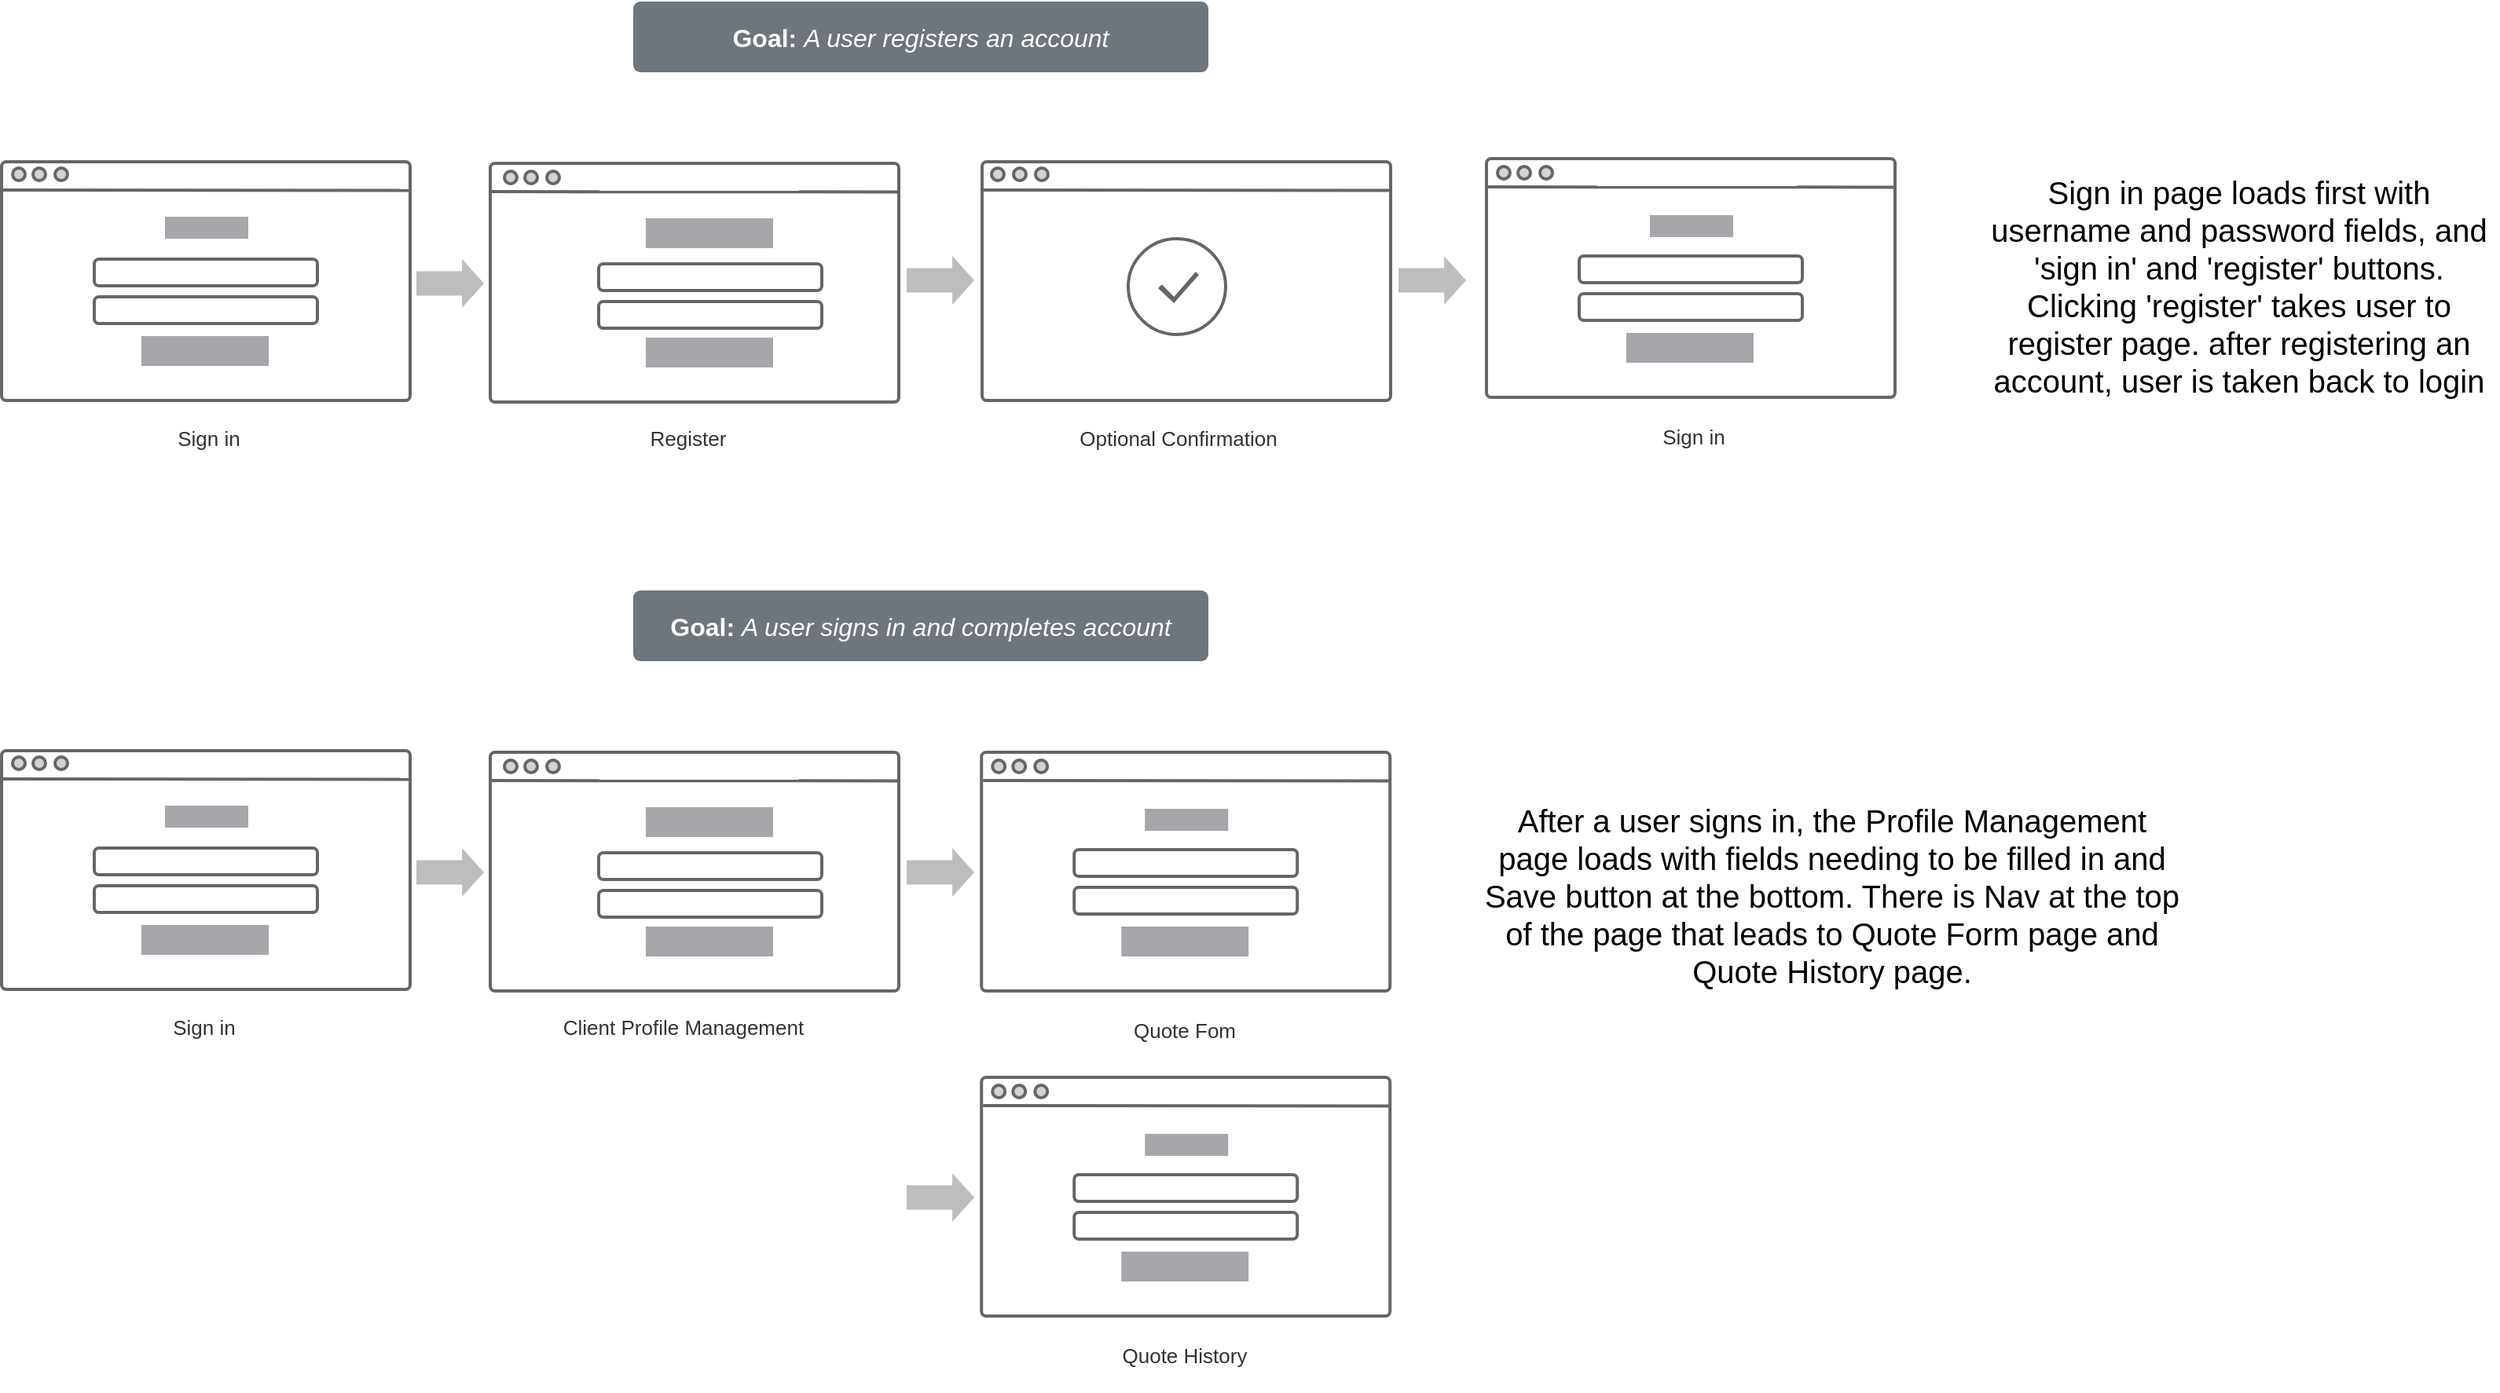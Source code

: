 <mxfile version="14.3.1" type="github"><diagram id="On7IjSZn3gwb2R3fKBhD" name="Page-1"><mxGraphModel dx="1478" dy="1230" grid="1" gridSize="10" guides="1" tooltips="1" connect="1" arrows="1" fold="1" page="1" pageScale="1" pageWidth="850" pageHeight="1100" math="0" shadow="0"><root><mxCell id="0"/><mxCell id="1" parent="0"/><UserObject label="&lt;div style=&quot;display: flex; justify-content: center; text-align: center; align-items: baseline; font-size: 0; line-height: 1;&quot;&gt;&lt;span style=&quot;font-size:11px;&quot;&gt;&lt;span style=&quot;font-size:16px;color:#ffffff;font-weight: bold;&quot;&gt;Goal:&lt;/span&gt;&lt;span style=&quot;font-size:16px;color:#ffffff;&quot;&gt; &lt;/span&gt;&lt;span style=&quot;font-size:16px;color:#ffffff;font-style: italic;&quot;&gt;A user registers  an account&lt;/span&gt;&lt;/span&gt;&lt;/div&gt;" lucidchartObjectId="W-nrSrA2WzF1" id="ztanCM0XakVGC-559sfO-1"><mxCell style="html=1;overflow=block;blockSpacing=1;whiteSpace=wrap;;whiteSpace=wrap;fontSize=11;spacing=4;verticalAlign=middle;strokeOpacity=0;fillOpacity=100;rounded=1;absoluteArcSize=1;arcSize=9;fillColor=#6e757d;strokeWidth=2;" vertex="1" parent="1"><mxGeometry x="473" y="165" width="366" height="45" as="geometry"/></mxCell></UserObject><UserObject label="" lucidchartObjectId="M1prY8OyFtXC" id="ztanCM0XakVGC-559sfO-2"><mxCell style="html=1;overflow=block;blockSpacing=1;whiteSpace=wrap;;whiteSpace=wrap;fontSize=11;align=center;spacing=4;strokeColor=#666666;strokeOpacity=100;fillOpacity=100;rounded=1;absoluteArcSize=1;arcSize=6;fillColor=#ffffff;strokeWidth=2;" vertex="1" parent="1"><mxGeometry x="71" y="267" width="260" height="152" as="geometry"/></mxCell></UserObject><UserObject label="" lucidchartObjectId="M1pra7AIWZbC" id="ztanCM0XakVGC-559sfO-3"><mxCell style="html=1;jettySize=18;whiteSpace=wrap;fontSize=11;strokeColor=#666666;strokeOpacity=100;strokeWidth=2;rounded=0;startArrow=none;;endArrow=none;;entryX=1.003;entryY=0.12;entryPerimeter=0;" edge="1" parent="1" target="ztanCM0XakVGC-559sfO-2"><mxGeometry width="100" height="100" relative="1" as="geometry"><Array as="points"/><mxPoint x="72" y="285" as="sourcePoint"/></mxGeometry></mxCell></UserObject><UserObject label="" lucidchartObjectId="M1pr_Jk~lX~G" id="ztanCM0XakVGC-559sfO-4"><mxCell style="html=1;overflow=block;blockSpacing=1;whiteSpace=wrap;ellipse;whiteSpace=wrap;fontSize=11;align=center;spacing=4;strokeColor=#666666;strokeOpacity=100;fillOpacity=100;rounded=1;absoluteArcSize=1;arcSize=9;fillColor=#d2d3d5;strokeWidth=2;" vertex="1" parent="1"><mxGeometry x="78" y="271" width="8" height="8" as="geometry"/></mxCell></UserObject><UserObject label="" lucidchartObjectId="M1prmj4PtWXe" id="ztanCM0XakVGC-559sfO-5"><mxCell style="html=1;overflow=block;blockSpacing=1;whiteSpace=wrap;ellipse;whiteSpace=wrap;fontSize=11;align=center;spacing=4;strokeColor=#666666;strokeOpacity=100;fillOpacity=100;rounded=1;absoluteArcSize=1;arcSize=9;fillColor=#d2d3d5;strokeWidth=2;" vertex="1" parent="1"><mxGeometry x="91" y="271" width="8" height="8" as="geometry"/></mxCell></UserObject><UserObject label="" lucidchartObjectId="M1prEnfCqg_q" id="ztanCM0XakVGC-559sfO-6"><mxCell style="html=1;overflow=block;blockSpacing=1;whiteSpace=wrap;ellipse;whiteSpace=wrap;fontSize=11;align=center;spacing=4;strokeColor=#666666;strokeOpacity=100;fillOpacity=100;rounded=1;absoluteArcSize=1;arcSize=9;fillColor=#d2d3d5;strokeWidth=2;" vertex="1" parent="1"><mxGeometry x="105" y="271" width="8" height="8" as="geometry"/></mxCell></UserObject><UserObject label="" lucidchartObjectId="T1prULr3.7PU" id="ztanCM0XakVGC-559sfO-7"><mxCell style="html=1;overflow=block;blockSpacing=1;whiteSpace=wrap;;whiteSpace=wrap;fontSize=11;align=center;spacing=4;strokeColor=#666666;strokeOpacity=100;fillOpacity=100;rounded=1;absoluteArcSize=1;arcSize=6;fillColor=#ffffff;strokeWidth=2;" vertex="1" parent="1"><mxGeometry x="382" y="268" width="260" height="152" as="geometry"/></mxCell></UserObject><UserObject label="" lucidchartObjectId="T1pr0yx6LC2t" id="ztanCM0XakVGC-559sfO-8"><mxCell style="html=1;jettySize=18;whiteSpace=wrap;fontSize=11;strokeColor=#666666;strokeOpacity=100;strokeWidth=2;rounded=0;startArrow=none;;endArrow=none;;entryX=1.003;entryY=0.12;entryPerimeter=0;" edge="1" parent="1" target="ztanCM0XakVGC-559sfO-7"><mxGeometry width="100" height="100" relative="1" as="geometry"><Array as="points"/><mxPoint x="383" y="286" as="sourcePoint"/></mxGeometry></mxCell></UserObject><UserObject label="" lucidchartObjectId="T1prEB1Dtdy3" id="ztanCM0XakVGC-559sfO-9"><mxCell style="html=1;overflow=block;blockSpacing=1;whiteSpace=wrap;ellipse;whiteSpace=wrap;fontSize=11;align=center;spacing=4;strokeColor=#666666;strokeOpacity=100;fillOpacity=100;rounded=1;absoluteArcSize=1;arcSize=9;fillColor=#d2d3d5;strokeWidth=2;" vertex="1" parent="1"><mxGeometry x="391" y="273" width="8" height="8" as="geometry"/></mxCell></UserObject><UserObject label="" lucidchartObjectId="T1prTdZEjfeF" id="ztanCM0XakVGC-559sfO-10"><mxCell style="html=1;overflow=block;blockSpacing=1;whiteSpace=wrap;ellipse;whiteSpace=wrap;fontSize=11;align=center;spacing=4;strokeColor=#666666;strokeOpacity=100;fillOpacity=100;rounded=1;absoluteArcSize=1;arcSize=9;fillColor=#d2d3d5;strokeWidth=2;" vertex="1" parent="1"><mxGeometry x="404" y="273" width="8" height="8" as="geometry"/></mxCell></UserObject><UserObject label="" lucidchartObjectId="T1prwiK8YNub" id="ztanCM0XakVGC-559sfO-11"><mxCell style="html=1;overflow=block;blockSpacing=1;whiteSpace=wrap;ellipse;whiteSpace=wrap;fontSize=11;align=center;spacing=4;strokeColor=#666666;strokeOpacity=100;fillOpacity=100;rounded=1;absoluteArcSize=1;arcSize=9;fillColor=#d2d3d5;strokeWidth=2;" vertex="1" parent="1"><mxGeometry x="418" y="273" width="8" height="8" as="geometry"/></mxCell></UserObject><UserObject label="" lucidchartObjectId="y2prZMT1uMgh" id="ztanCM0XakVGC-559sfO-12"><mxCell style="html=1;overflow=block;blockSpacing=1;whiteSpace=wrap;;whiteSpace=wrap;fontSize=11;align=center;spacing=4;strokeColor=#666666;strokeOpacity=100;fillOpacity=100;rounded=1;absoluteArcSize=1;arcSize=6;fillColor=#ffffff;strokeWidth=2;" vertex="1" parent="1"><mxGeometry x="695" y="267" width="260" height="152" as="geometry"/></mxCell></UserObject><UserObject label="" lucidchartObjectId="y2prLLE8.azk" id="ztanCM0XakVGC-559sfO-13"><mxCell style="html=1;jettySize=18;whiteSpace=wrap;fontSize=11;strokeColor=#666666;strokeOpacity=100;strokeWidth=2;rounded=0;startArrow=none;;endArrow=none;;entryX=1.003;entryY=0.12;entryPerimeter=0;" edge="1" parent="1" target="ztanCM0XakVGC-559sfO-12"><mxGeometry width="100" height="100" relative="1" as="geometry"><Array as="points"/><mxPoint x="695" y="285" as="sourcePoint"/></mxGeometry></mxCell></UserObject><UserObject label="" lucidchartObjectId="y2prS~u3A.H6" id="ztanCM0XakVGC-559sfO-14"><mxCell style="html=1;overflow=block;blockSpacing=1;whiteSpace=wrap;ellipse;whiteSpace=wrap;fontSize=11;align=center;spacing=4;strokeColor=#666666;strokeOpacity=100;fillOpacity=100;rounded=1;absoluteArcSize=1;arcSize=9;fillColor=#d2d3d5;strokeWidth=2;" vertex="1" parent="1"><mxGeometry x="701" y="271" width="8" height="8" as="geometry"/></mxCell></UserObject><UserObject label="" lucidchartObjectId="y2prnZ3Z5Jdc" id="ztanCM0XakVGC-559sfO-15"><mxCell style="html=1;overflow=block;blockSpacing=1;whiteSpace=wrap;ellipse;whiteSpace=wrap;fontSize=11;align=center;spacing=4;strokeColor=#666666;strokeOpacity=100;fillOpacity=100;rounded=1;absoluteArcSize=1;arcSize=9;fillColor=#d2d3d5;strokeWidth=2;" vertex="1" parent="1"><mxGeometry x="715" y="271" width="8" height="8" as="geometry"/></mxCell></UserObject><UserObject label="" lucidchartObjectId="y2pr7uWp-oS~" id="ztanCM0XakVGC-559sfO-16"><mxCell style="html=1;overflow=block;blockSpacing=1;whiteSpace=wrap;ellipse;whiteSpace=wrap;fontSize=11;align=center;spacing=4;strokeColor=#666666;strokeOpacity=100;fillOpacity=100;rounded=1;absoluteArcSize=1;arcSize=9;fillColor=#d2d3d5;strokeWidth=2;" vertex="1" parent="1"><mxGeometry x="729" y="271" width="8" height="8" as="geometry"/></mxCell></UserObject><UserObject label="" lucidchartObjectId="w5prn3LIMj0s" id="ztanCM0XakVGC-559sfO-17"><mxCell style="html=1;overflow=block;blockSpacing=1;whiteSpace=wrap;;whiteSpace=wrap;fontSize=11;align=center;spacing=4;strokeOpacity=0;fillOpacity=100;fillColor=#a5a7aa;strokeWidth=2;" vertex="1" parent="1"><mxGeometry x="175" y="302" width="53" height="14" as="geometry"/></mxCell></UserObject><UserObject label="" lucidchartObjectId="L5prYUCSUQUj" id="ztanCM0XakVGC-559sfO-18"><mxCell style="html=1;overflow=block;blockSpacing=1;whiteSpace=wrap;;whiteSpace=wrap;fontSize=11;align=center;spacing=4;strokeColor=#666666;strokeOpacity=100;fillOpacity=100;rounded=1;absoluteArcSize=1;arcSize=6;fillColor=#ffffff;strokeWidth=2;" vertex="1" parent="1"><mxGeometry x="130" y="329" width="142" height="17" as="geometry"/></mxCell></UserObject><UserObject label="" lucidchartObjectId="75pr19EhcW~U" id="ztanCM0XakVGC-559sfO-19"><mxCell style="html=1;overflow=block;blockSpacing=1;whiteSpace=wrap;;whiteSpace=wrap;fontSize=11;align=center;spacing=4;strokeColor=#666666;strokeOpacity=100;fillOpacity=100;rounded=1;absoluteArcSize=1;arcSize=6;fillColor=#ffffff;strokeWidth=2;" vertex="1" parent="1"><mxGeometry x="130" y="353" width="142" height="17" as="geometry"/></mxCell></UserObject><UserObject label="" lucidchartObjectId="j6prZHCWc0AE" id="ztanCM0XakVGC-559sfO-20"><mxCell style="html=1;overflow=block;blockSpacing=1;whiteSpace=wrap;;whiteSpace=wrap;fontSize=11;align=center;spacing=4;strokeOpacity=0;fillOpacity=100;fillColor=#a5a7aa;strokeWidth=2;" vertex="1" parent="1"><mxGeometry x="160" y="378" width="81" height="19" as="geometry"/></mxCell></UserObject><UserObject label="" lucidchartObjectId="z-prvutFUAlP" id="ztanCM0XakVGC-559sfO-21"><mxCell style="html=1;overflow=block;blockSpacing=1;whiteSpace=wrap;;whiteSpace=wrap;fontSize=11;align=center;spacing=4;strokeColor=#666666;strokeOpacity=100;fillOpacity=100;rounded=1;absoluteArcSize=1;arcSize=6;fillColor=#ffffff;strokeWidth=2;" vertex="1" parent="1"><mxGeometry x="451" y="332" width="142" height="17" as="geometry"/></mxCell></UserObject><UserObject label="" lucidchartObjectId="z-pr0bt99eCy" id="ztanCM0XakVGC-559sfO-22"><mxCell style="html=1;overflow=block;blockSpacing=1;whiteSpace=wrap;;whiteSpace=wrap;fontSize=11;align=center;spacing=4;strokeColor=#666666;strokeOpacity=100;fillOpacity=100;rounded=1;absoluteArcSize=1;arcSize=6;fillColor=#ffffff;strokeWidth=2;" vertex="1" parent="1"><mxGeometry x="451" y="356" width="142" height="17" as="geometry"/></mxCell></UserObject><UserObject label="" lucidchartObjectId="z-przw-NA28k" id="ztanCM0XakVGC-559sfO-23"><mxCell style="html=1;overflow=block;blockSpacing=1;whiteSpace=wrap;;whiteSpace=wrap;fontSize=11;align=center;spacing=4;strokeOpacity=0;fillOpacity=100;fillColor=#a5a7aa;strokeWidth=2;" vertex="1" parent="1"><mxGeometry x="481" y="303" width="81" height="19" as="geometry"/></mxCell></UserObject><UserObject label="" lucidchartObjectId="R-prPYi993_M" id="ztanCM0XakVGC-559sfO-24"><mxCell style="html=1;overflow=block;blockSpacing=1;whiteSpace=wrap;ellipse;whiteSpace=wrap;fontSize=11;align=center;spacing=4;strokeColor=#666666;strokeOpacity=100;fillOpacity=100;fillColor=#ffffff;strokeWidth=2;" vertex="1" parent="1"><mxGeometry x="788" y="316" width="62" height="61" as="geometry"/></mxCell></UserObject><mxCell id="ztanCM0XakVGC-559sfO-25" value="" style="shape=stencil(fZHdTsMwDEafJreR/xLH12O8x6R1NKK0U1dge3sSIrQWabuzY58jOZ/j3aU/nDtHcFnm6b37zseld/ziiPLYd3NeSuV473h3mububZ4+x2Prz4e6WauP6asaro0z9IlFCQIZgCJXA8GtTeG3e23gkMcVyOYhomlMBigoEjakmo8WQEOAojeWxybzCJbUUAwjR9KNSMBrQENC0NKxPRbBBgzkBYNoYTli4PDkluTVFIijSirXmGxMCE/+4W94X/aEFpNWTTk+0potxT2JUx6GFuR6/j+58tRS5/0P);whiteSpace=wrap;fontSize=11;align=center;spacing=0;strokeOpacity=0;fillOpacity=100;fillColor=#666666;strokeWidth=2;html=1;" vertex="1" parent="1"><mxGeometry x="807" y="337" width="26" height="20" as="geometry"/></mxCell><UserObject label="Sign in" lucidchartObjectId="leqrg7LNF-Li" id="ztanCM0XakVGC-559sfO-26"><mxCell style="html=1;overflow=block;blockSpacing=1;whiteSpace=wrap;;whiteSpace=wrap;fontSize=13;fontColor=#333333;align=center;spacing=4;strokeOpacity=0;fillOpacity=0;fillColor=#ffffff;strokeWidth=2;" vertex="1" parent="1"><mxGeometry x="113" y="420" width="180" height="45" as="geometry"/></mxCell></UserObject><UserObject label="Register" lucidchartObjectId="qeqrMXP.QagB" id="ztanCM0XakVGC-559sfO-27"><mxCell style="html=1;overflow=block;blockSpacing=1;whiteSpace=wrap;;whiteSpace=wrap;fontSize=13;fontColor=#333333;align=center;spacing=4;strokeOpacity=0;fillOpacity=0;fillColor=#ffffff;strokeWidth=2;" vertex="1" parent="1"><mxGeometry x="418" y="420" width="180" height="45" as="geometry"/></mxCell></UserObject><UserObject label="Optional Confirmation" lucidchartObjectId="xeqrYd4Y_MTf" id="ztanCM0XakVGC-559sfO-28"><mxCell style="html=1;overflow=block;blockSpacing=1;whiteSpace=wrap;;whiteSpace=wrap;fontSize=13;fontColor=#333333;align=center;spacing=4;strokeOpacity=0;fillOpacity=0;fillColor=#ffffff;strokeWidth=2;" vertex="1" parent="1"><mxGeometry x="730" y="420" width="180" height="45" as="geometry"/></mxCell></UserObject><mxCell id="ztanCM0XakVGC-559sfO-29" value="" style="shape=singleArrow;arrowWidth=0.5;arrowSize=0.324;whiteSpace=wrap;fontSize=11;align=center;spacing=4;strokeOpacity=0;fillOpacity=100;fillColor=#bcbdbf;strokeWidth=2;html=1;" vertex="1" parent="1"><mxGeometry x="647" y="327" width="43" height="31" as="geometry"/></mxCell><mxCell id="ztanCM0XakVGC-559sfO-30" value="" style="shape=singleArrow;arrowWidth=0.5;arrowSize=0.324;whiteSpace=wrap;fontSize=11;align=center;spacing=4;strokeOpacity=0;fillOpacity=100;fillColor=#bcbdbf;strokeWidth=2;html=1;" vertex="1" parent="1"><mxGeometry x="335" y="329" width="43" height="31" as="geometry"/></mxCell><UserObject label="" lucidchartObjectId="Lwdb.E7IMa_W" id="ztanCM0XakVGC-559sfO-31"><mxCell style="html=1;overflow=block;blockSpacing=1;whiteSpace=wrap;;whiteSpace=wrap;fontSize=11;align=center;spacing=4;strokeOpacity=0;fillOpacity=100;fillColor=#a5a7aa;strokeWidth=2;" vertex="1" parent="1"><mxGeometry x="481" y="379" width="81" height="19" as="geometry"/></mxCell></UserObject><UserObject label="" lucidchartObjectId="lxdbXpb.j3q-" id="ztanCM0XakVGC-559sfO-32"><mxCell style="html=1;overflow=block;blockSpacing=1;whiteSpace=wrap;;whiteSpace=wrap;fontSize=11;align=center;spacing=4;strokeColor=#666666;strokeOpacity=100;fillOpacity=100;rounded=1;absoluteArcSize=1;arcSize=6;fillColor=#ffffff;strokeWidth=2;" vertex="1" parent="1"><mxGeometry x="1016" y="265" width="260" height="152" as="geometry"/></mxCell></UserObject><UserObject label="" lucidchartObjectId="lxdbIYs2wP.4" id="ztanCM0XakVGC-559sfO-33"><mxCell style="html=1;jettySize=18;whiteSpace=wrap;fontSize=11;strokeColor=#666666;strokeOpacity=100;strokeWidth=2;rounded=0;startArrow=none;;endArrow=none;;entryX=1.003;entryY=0.12;entryPerimeter=0;" edge="1" parent="1" target="ztanCM0XakVGC-559sfO-32"><mxGeometry width="100" height="100" relative="1" as="geometry"><Array as="points"/><mxPoint x="1017" y="283" as="sourcePoint"/></mxGeometry></mxCell></UserObject><UserObject label="" lucidchartObjectId="lxdbEHPlKyzn" id="ztanCM0XakVGC-559sfO-34"><mxCell style="html=1;overflow=block;blockSpacing=1;whiteSpace=wrap;ellipse;whiteSpace=wrap;fontSize=11;align=center;spacing=4;strokeColor=#666666;strokeOpacity=100;fillOpacity=100;rounded=1;absoluteArcSize=1;arcSize=9;fillColor=#d2d3d5;strokeWidth=2;" vertex="1" parent="1"><mxGeometry x="1023" y="270" width="8" height="8" as="geometry"/></mxCell></UserObject><UserObject label="" lucidchartObjectId="lxdbHHK7Yzin" id="ztanCM0XakVGC-559sfO-35"><mxCell style="html=1;overflow=block;blockSpacing=1;whiteSpace=wrap;ellipse;whiteSpace=wrap;fontSize=11;align=center;spacing=4;strokeColor=#666666;strokeOpacity=100;fillOpacity=100;rounded=1;absoluteArcSize=1;arcSize=9;fillColor=#d2d3d5;strokeWidth=2;" vertex="1" parent="1"><mxGeometry x="1036" y="270" width="8" height="8" as="geometry"/></mxCell></UserObject><UserObject label="" lucidchartObjectId="lxdbAVpyfm2S" id="ztanCM0XakVGC-559sfO-36"><mxCell style="html=1;overflow=block;blockSpacing=1;whiteSpace=wrap;ellipse;whiteSpace=wrap;fontSize=11;align=center;spacing=4;strokeColor=#666666;strokeOpacity=100;fillOpacity=100;rounded=1;absoluteArcSize=1;arcSize=9;fillColor=#d2d3d5;strokeWidth=2;" vertex="1" parent="1"><mxGeometry x="1050" y="270" width="8" height="8" as="geometry"/></mxCell></UserObject><UserObject label="" lucidchartObjectId="lxdbwu_oPrIJ" id="ztanCM0XakVGC-559sfO-37"><mxCell style="html=1;overflow=block;blockSpacing=1;whiteSpace=wrap;;whiteSpace=wrap;fontSize=11;align=center;spacing=4;strokeOpacity=0;fillOpacity=100;fillColor=#a5a7aa;strokeWidth=2;" vertex="1" parent="1"><mxGeometry x="1120" y="301" width="53" height="14" as="geometry"/></mxCell></UserObject><UserObject label="" lucidchartObjectId="lxdbIg_IGHr2" id="ztanCM0XakVGC-559sfO-38"><mxCell style="html=1;overflow=block;blockSpacing=1;whiteSpace=wrap;;whiteSpace=wrap;fontSize=11;align=center;spacing=4;strokeColor=#666666;strokeOpacity=100;fillOpacity=100;rounded=1;absoluteArcSize=1;arcSize=6;fillColor=#ffffff;strokeWidth=2;" vertex="1" parent="1"><mxGeometry x="1075" y="327" width="142" height="17" as="geometry"/></mxCell></UserObject><UserObject label="" lucidchartObjectId="lxdbqnYFtE5z" id="ztanCM0XakVGC-559sfO-39"><mxCell style="html=1;overflow=block;blockSpacing=1;whiteSpace=wrap;;whiteSpace=wrap;fontSize=11;align=center;spacing=4;strokeColor=#666666;strokeOpacity=100;fillOpacity=100;rounded=1;absoluteArcSize=1;arcSize=6;fillColor=#ffffff;strokeWidth=2;" vertex="1" parent="1"><mxGeometry x="1075" y="351" width="142" height="17" as="geometry"/></mxCell></UserObject><UserObject label="" lucidchartObjectId="lxdbpbAXHRpp" id="ztanCM0XakVGC-559sfO-40"><mxCell style="html=1;overflow=block;blockSpacing=1;whiteSpace=wrap;;whiteSpace=wrap;fontSize=11;align=center;spacing=4;strokeOpacity=0;fillOpacity=100;fillColor=#a5a7aa;strokeWidth=2;" vertex="1" parent="1"><mxGeometry x="1105" y="376" width="81" height="19" as="geometry"/></mxCell></UserObject><UserObject label="Sign in" lucidchartObjectId="lxdbchXC0e9W" id="ztanCM0XakVGC-559sfO-41"><mxCell style="html=1;overflow=block;blockSpacing=1;whiteSpace=wrap;;whiteSpace=wrap;fontSize=13;fontColor=#333333;align=center;spacing=4;strokeOpacity=0;fillOpacity=0;fillColor=#ffffff;strokeWidth=2;" vertex="1" parent="1"><mxGeometry x="1058" y="419" width="180" height="45" as="geometry"/></mxCell></UserObject><mxCell id="ztanCM0XakVGC-559sfO-42" value="" style="shape=singleArrow;arrowWidth=0.5;arrowSize=0.324;whiteSpace=wrap;fontSize=11;align=center;spacing=4;strokeOpacity=0;fillOpacity=100;fillColor=#bcbdbf;strokeWidth=2;html=1;" vertex="1" parent="1"><mxGeometry x="960" y="327" width="43" height="31" as="geometry"/></mxCell><UserObject label="&lt;div style=&quot;display: flex ; justify-content: center ; text-align: center ; align-items: baseline ; font-size: 0 ; line-height: 1&quot;&gt;&lt;span style=&quot;font-size: 11px&quot;&gt;&lt;span style=&quot;font-size: 16px ; color: #ffffff ; font-weight: bold&quot;&gt;Goal:&lt;/span&gt;&lt;span style=&quot;font-size: 16px ; color: #ffffff&quot;&gt; &lt;/span&gt;&lt;span style=&quot;font-size: 16px ; color: #ffffff ; font-style: italic&quot;&gt;A user signs in and completes account&lt;/span&gt;&lt;/span&gt;&lt;span style=&quot;font-size: 11px&quot;&gt;&lt;span style=&quot;font-size: 16px ; color: #ffffff ; font-style: italic&quot;&gt;&lt;br&gt;&lt;/span&gt;&lt;/span&gt;&lt;/div&gt;" lucidchartObjectId="W-nrSrA2WzF1" id="ztanCM0XakVGC-559sfO-43"><mxCell style="html=1;overflow=block;blockSpacing=1;whiteSpace=wrap;;whiteSpace=wrap;fontSize=11;spacing=4;verticalAlign=middle;strokeOpacity=0;fillOpacity=100;rounded=1;absoluteArcSize=1;arcSize=9;fillColor=#6e757d;strokeWidth=2;" vertex="1" parent="1"><mxGeometry x="473" y="540" width="366" height="45" as="geometry"/></mxCell></UserObject><UserObject label="" lucidchartObjectId="M1prY8OyFtXC" id="ztanCM0XakVGC-559sfO-44"><mxCell style="html=1;overflow=block;blockSpacing=1;whiteSpace=wrap;;whiteSpace=wrap;fontSize=11;align=center;spacing=4;strokeColor=#666666;strokeOpacity=100;fillOpacity=100;rounded=1;absoluteArcSize=1;arcSize=6;fillColor=#ffffff;strokeWidth=2;" vertex="1" parent="1"><mxGeometry x="71" y="642" width="260" height="152" as="geometry"/></mxCell></UserObject><UserObject label="" lucidchartObjectId="M1pra7AIWZbC" id="ztanCM0XakVGC-559sfO-45"><mxCell style="html=1;jettySize=18;whiteSpace=wrap;fontSize=11;strokeColor=#666666;strokeOpacity=100;strokeWidth=2;rounded=0;startArrow=none;;endArrow=none;;entryX=1.003;entryY=0.12;entryPerimeter=0;" edge="1" parent="1" target="ztanCM0XakVGC-559sfO-44"><mxGeometry width="100" height="100" relative="1" as="geometry"><Array as="points"/><mxPoint x="72" y="660" as="sourcePoint"/></mxGeometry></mxCell></UserObject><UserObject label="" lucidchartObjectId="M1pr_Jk~lX~G" id="ztanCM0XakVGC-559sfO-46"><mxCell style="html=1;overflow=block;blockSpacing=1;whiteSpace=wrap;ellipse;whiteSpace=wrap;fontSize=11;align=center;spacing=4;strokeColor=#666666;strokeOpacity=100;fillOpacity=100;rounded=1;absoluteArcSize=1;arcSize=9;fillColor=#d2d3d5;strokeWidth=2;" vertex="1" parent="1"><mxGeometry x="78" y="646" width="8" height="8" as="geometry"/></mxCell></UserObject><UserObject label="" lucidchartObjectId="M1prmj4PtWXe" id="ztanCM0XakVGC-559sfO-47"><mxCell style="html=1;overflow=block;blockSpacing=1;whiteSpace=wrap;ellipse;whiteSpace=wrap;fontSize=11;align=center;spacing=4;strokeColor=#666666;strokeOpacity=100;fillOpacity=100;rounded=1;absoluteArcSize=1;arcSize=9;fillColor=#d2d3d5;strokeWidth=2;" vertex="1" parent="1"><mxGeometry x="91" y="646" width="8" height="8" as="geometry"/></mxCell></UserObject><UserObject label="" lucidchartObjectId="M1prEnfCqg_q" id="ztanCM0XakVGC-559sfO-48"><mxCell style="html=1;overflow=block;blockSpacing=1;whiteSpace=wrap;ellipse;whiteSpace=wrap;fontSize=11;align=center;spacing=4;strokeColor=#666666;strokeOpacity=100;fillOpacity=100;rounded=1;absoluteArcSize=1;arcSize=9;fillColor=#d2d3d5;strokeWidth=2;" vertex="1" parent="1"><mxGeometry x="105" y="646" width="8" height="8" as="geometry"/></mxCell></UserObject><UserObject label="" lucidchartObjectId="T1prULr3.7PU" id="ztanCM0XakVGC-559sfO-49"><mxCell style="html=1;overflow=block;blockSpacing=1;whiteSpace=wrap;;whiteSpace=wrap;fontSize=11;align=center;spacing=4;strokeColor=#666666;strokeOpacity=100;fillOpacity=100;rounded=1;absoluteArcSize=1;arcSize=6;fillColor=#ffffff;strokeWidth=2;" vertex="1" parent="1"><mxGeometry x="382" y="643" width="260" height="152" as="geometry"/></mxCell></UserObject><UserObject label="" lucidchartObjectId="T1pr0yx6LC2t" id="ztanCM0XakVGC-559sfO-50"><mxCell style="html=1;jettySize=18;whiteSpace=wrap;fontSize=11;strokeColor=#666666;strokeOpacity=100;strokeWidth=2;rounded=0;startArrow=none;;endArrow=none;;entryX=1.003;entryY=0.12;entryPerimeter=0;" edge="1" parent="1" target="ztanCM0XakVGC-559sfO-49"><mxGeometry width="100" height="100" relative="1" as="geometry"><Array as="points"/><mxPoint x="383" y="661" as="sourcePoint"/></mxGeometry></mxCell></UserObject><UserObject label="" lucidchartObjectId="T1prEB1Dtdy3" id="ztanCM0XakVGC-559sfO-51"><mxCell style="html=1;overflow=block;blockSpacing=1;whiteSpace=wrap;ellipse;whiteSpace=wrap;fontSize=11;align=center;spacing=4;strokeColor=#666666;strokeOpacity=100;fillOpacity=100;rounded=1;absoluteArcSize=1;arcSize=9;fillColor=#d2d3d5;strokeWidth=2;" vertex="1" parent="1"><mxGeometry x="391" y="648" width="8" height="8" as="geometry"/></mxCell></UserObject><UserObject label="" lucidchartObjectId="T1prTdZEjfeF" id="ztanCM0XakVGC-559sfO-52"><mxCell style="html=1;overflow=block;blockSpacing=1;whiteSpace=wrap;ellipse;whiteSpace=wrap;fontSize=11;align=center;spacing=4;strokeColor=#666666;strokeOpacity=100;fillOpacity=100;rounded=1;absoluteArcSize=1;arcSize=9;fillColor=#d2d3d5;strokeWidth=2;" vertex="1" parent="1"><mxGeometry x="404" y="648" width="8" height="8" as="geometry"/></mxCell></UserObject><UserObject label="" lucidchartObjectId="T1prwiK8YNub" id="ztanCM0XakVGC-559sfO-53"><mxCell style="html=1;overflow=block;blockSpacing=1;whiteSpace=wrap;ellipse;whiteSpace=wrap;fontSize=11;align=center;spacing=4;strokeColor=#666666;strokeOpacity=100;fillOpacity=100;rounded=1;absoluteArcSize=1;arcSize=9;fillColor=#d2d3d5;strokeWidth=2;" vertex="1" parent="1"><mxGeometry x="418" y="648" width="8" height="8" as="geometry"/></mxCell></UserObject><UserObject label="" lucidchartObjectId="w5prn3LIMj0s" id="ztanCM0XakVGC-559sfO-59"><mxCell style="html=1;overflow=block;blockSpacing=1;whiteSpace=wrap;;whiteSpace=wrap;fontSize=11;align=center;spacing=4;strokeOpacity=0;fillOpacity=100;fillColor=#a5a7aa;strokeWidth=2;" vertex="1" parent="1"><mxGeometry x="175" y="677" width="53" height="14" as="geometry"/></mxCell></UserObject><UserObject label="" lucidchartObjectId="L5prYUCSUQUj" id="ztanCM0XakVGC-559sfO-60"><mxCell style="html=1;overflow=block;blockSpacing=1;whiteSpace=wrap;;whiteSpace=wrap;fontSize=11;align=center;spacing=4;strokeColor=#666666;strokeOpacity=100;fillOpacity=100;rounded=1;absoluteArcSize=1;arcSize=6;fillColor=#ffffff;strokeWidth=2;" vertex="1" parent="1"><mxGeometry x="130" y="704" width="142" height="17" as="geometry"/></mxCell></UserObject><UserObject label="" lucidchartObjectId="75pr19EhcW~U" id="ztanCM0XakVGC-559sfO-61"><mxCell style="html=1;overflow=block;blockSpacing=1;whiteSpace=wrap;;whiteSpace=wrap;fontSize=11;align=center;spacing=4;strokeColor=#666666;strokeOpacity=100;fillOpacity=100;rounded=1;absoluteArcSize=1;arcSize=6;fillColor=#ffffff;strokeWidth=2;" vertex="1" parent="1"><mxGeometry x="130" y="728" width="142" height="17" as="geometry"/></mxCell></UserObject><UserObject label="" lucidchartObjectId="j6prZHCWc0AE" id="ztanCM0XakVGC-559sfO-62"><mxCell style="html=1;overflow=block;blockSpacing=1;whiteSpace=wrap;;whiteSpace=wrap;fontSize=11;align=center;spacing=4;strokeOpacity=0;fillOpacity=100;fillColor=#a5a7aa;strokeWidth=2;" vertex="1" parent="1"><mxGeometry x="160" y="753" width="81" height="19" as="geometry"/></mxCell></UserObject><UserObject label="" lucidchartObjectId="z-prvutFUAlP" id="ztanCM0XakVGC-559sfO-63"><mxCell style="html=1;overflow=block;blockSpacing=1;whiteSpace=wrap;;whiteSpace=wrap;fontSize=11;align=center;spacing=4;strokeColor=#666666;strokeOpacity=100;fillOpacity=100;rounded=1;absoluteArcSize=1;arcSize=6;fillColor=#ffffff;strokeWidth=2;" vertex="1" parent="1"><mxGeometry x="451" y="707" width="142" height="17" as="geometry"/></mxCell></UserObject><UserObject label="" lucidchartObjectId="z-pr0bt99eCy" id="ztanCM0XakVGC-559sfO-64"><mxCell style="html=1;overflow=block;blockSpacing=1;whiteSpace=wrap;;whiteSpace=wrap;fontSize=11;align=center;spacing=4;strokeColor=#666666;strokeOpacity=100;fillOpacity=100;rounded=1;absoluteArcSize=1;arcSize=6;fillColor=#ffffff;strokeWidth=2;" vertex="1" parent="1"><mxGeometry x="451" y="731" width="142" height="17" as="geometry"/></mxCell></UserObject><UserObject label="" lucidchartObjectId="z-przw-NA28k" id="ztanCM0XakVGC-559sfO-65"><mxCell style="html=1;overflow=block;blockSpacing=1;whiteSpace=wrap;;whiteSpace=wrap;fontSize=11;align=center;spacing=4;strokeOpacity=0;fillOpacity=100;fillColor=#a5a7aa;strokeWidth=2;" vertex="1" parent="1"><mxGeometry x="481" y="678" width="81" height="19" as="geometry"/></mxCell></UserObject><UserObject label="Sign in" lucidchartObjectId="leqrg7LNF-Li" id="ztanCM0XakVGC-559sfO-68"><mxCell style="html=1;overflow=block;blockSpacing=1;whiteSpace=wrap;;whiteSpace=wrap;fontSize=13;fontColor=#333333;align=center;spacing=4;strokeOpacity=0;fillOpacity=0;fillColor=#ffffff;strokeWidth=2;" vertex="1" parent="1"><mxGeometry x="110.2" y="795" width="180" height="45" as="geometry"/></mxCell></UserObject><UserObject label="Client Profile Management" lucidchartObjectId="qeqrMXP.QagB" id="ztanCM0XakVGC-559sfO-69"><mxCell style="html=1;overflow=block;blockSpacing=1;whiteSpace=wrap;;whiteSpace=wrap;fontSize=13;fontColor=#333333;align=center;spacing=4;strokeOpacity=0;fillOpacity=0;fillColor=#ffffff;strokeWidth=2;" vertex="1" parent="1"><mxGeometry x="415.2" y="795" width="180" height="45" as="geometry"/></mxCell></UserObject><mxCell id="ztanCM0XakVGC-559sfO-72" value="" style="shape=singleArrow;arrowWidth=0.5;arrowSize=0.324;whiteSpace=wrap;fontSize=11;align=center;spacing=4;strokeOpacity=0;fillOpacity=100;fillColor=#bcbdbf;strokeWidth=2;html=1;" vertex="1" parent="1"><mxGeometry x="335" y="704" width="43" height="31" as="geometry"/></mxCell><UserObject label="" lucidchartObjectId="Lwdb.E7IMa_W" id="ztanCM0XakVGC-559sfO-73"><mxCell style="html=1;overflow=block;blockSpacing=1;whiteSpace=wrap;;whiteSpace=wrap;fontSize=11;align=center;spacing=4;strokeOpacity=0;fillOpacity=100;fillColor=#a5a7aa;strokeWidth=2;" vertex="1" parent="1"><mxGeometry x="481" y="754" width="81" height="19" as="geometry"/></mxCell></UserObject><UserObject label="" lucidchartObjectId="lxdbXpb.j3q-" id="ztanCM0XakVGC-559sfO-74"><mxCell style="html=1;overflow=block;blockSpacing=1;whiteSpace=wrap;;whiteSpace=wrap;fontSize=11;align=center;spacing=4;strokeColor=#666666;strokeOpacity=100;fillOpacity=100;rounded=1;absoluteArcSize=1;arcSize=6;fillColor=#ffffff;strokeWidth=2;" vertex="1" parent="1"><mxGeometry x="694.61" y="643" width="260" height="152" as="geometry"/></mxCell></UserObject><UserObject label="" lucidchartObjectId="lxdbIYs2wP.4" id="ztanCM0XakVGC-559sfO-75"><mxCell style="html=1;jettySize=18;whiteSpace=wrap;fontSize=11;strokeColor=#666666;strokeOpacity=100;strokeWidth=2;rounded=0;startArrow=none;;endArrow=none;;entryX=1.003;entryY=0.12;entryPerimeter=0;" edge="1" parent="1" target="ztanCM0XakVGC-559sfO-74"><mxGeometry width="100" height="100" relative="1" as="geometry"><Array as="points"/><mxPoint x="695.61" y="661" as="sourcePoint"/></mxGeometry></mxCell></UserObject><UserObject label="" lucidchartObjectId="lxdbEHPlKyzn" id="ztanCM0XakVGC-559sfO-76"><mxCell style="html=1;overflow=block;blockSpacing=1;whiteSpace=wrap;ellipse;whiteSpace=wrap;fontSize=11;align=center;spacing=4;strokeColor=#666666;strokeOpacity=100;fillOpacity=100;rounded=1;absoluteArcSize=1;arcSize=9;fillColor=#d2d3d5;strokeWidth=2;" vertex="1" parent="1"><mxGeometry x="701.61" y="648" width="8" height="8" as="geometry"/></mxCell></UserObject><UserObject label="" lucidchartObjectId="lxdbHHK7Yzin" id="ztanCM0XakVGC-559sfO-77"><mxCell style="html=1;overflow=block;blockSpacing=1;whiteSpace=wrap;ellipse;whiteSpace=wrap;fontSize=11;align=center;spacing=4;strokeColor=#666666;strokeOpacity=100;fillOpacity=100;rounded=1;absoluteArcSize=1;arcSize=9;fillColor=#d2d3d5;strokeWidth=2;" vertex="1" parent="1"><mxGeometry x="714.61" y="648" width="8" height="8" as="geometry"/></mxCell></UserObject><UserObject label="" lucidchartObjectId="lxdbAVpyfm2S" id="ztanCM0XakVGC-559sfO-78"><mxCell style="html=1;overflow=block;blockSpacing=1;whiteSpace=wrap;ellipse;whiteSpace=wrap;fontSize=11;align=center;spacing=4;strokeColor=#666666;strokeOpacity=100;fillOpacity=100;rounded=1;absoluteArcSize=1;arcSize=9;fillColor=#d2d3d5;strokeWidth=2;" vertex="1" parent="1"><mxGeometry x="728.61" y="648" width="8" height="8" as="geometry"/></mxCell></UserObject><UserObject label="" lucidchartObjectId="lxdbwu_oPrIJ" id="ztanCM0XakVGC-559sfO-79"><mxCell style="html=1;overflow=block;blockSpacing=1;whiteSpace=wrap;;whiteSpace=wrap;fontSize=11;align=center;spacing=4;strokeOpacity=0;fillOpacity=100;fillColor=#a5a7aa;strokeWidth=2;" vertex="1" parent="1"><mxGeometry x="798.61" y="679" width="53" height="14" as="geometry"/></mxCell></UserObject><UserObject label="" lucidchartObjectId="lxdbIg_IGHr2" id="ztanCM0XakVGC-559sfO-80"><mxCell style="html=1;overflow=block;blockSpacing=1;whiteSpace=wrap;;whiteSpace=wrap;fontSize=11;align=center;spacing=4;strokeColor=#666666;strokeOpacity=100;fillOpacity=100;rounded=1;absoluteArcSize=1;arcSize=6;fillColor=#ffffff;strokeWidth=2;" vertex="1" parent="1"><mxGeometry x="753.61" y="705" width="142" height="17" as="geometry"/></mxCell></UserObject><UserObject label="" lucidchartObjectId="lxdbqnYFtE5z" id="ztanCM0XakVGC-559sfO-81"><mxCell style="html=1;overflow=block;blockSpacing=1;whiteSpace=wrap;;whiteSpace=wrap;fontSize=11;align=center;spacing=4;strokeColor=#666666;strokeOpacity=100;fillOpacity=100;rounded=1;absoluteArcSize=1;arcSize=6;fillColor=#ffffff;strokeWidth=2;" vertex="1" parent="1"><mxGeometry x="753.61" y="729" width="142" height="17" as="geometry"/></mxCell></UserObject><UserObject label="" lucidchartObjectId="lxdbpbAXHRpp" id="ztanCM0XakVGC-559sfO-82"><mxCell style="html=1;overflow=block;blockSpacing=1;whiteSpace=wrap;;whiteSpace=wrap;fontSize=11;align=center;spacing=4;strokeOpacity=0;fillOpacity=100;fillColor=#a5a7aa;strokeWidth=2;" vertex="1" parent="1"><mxGeometry x="783.61" y="754" width="81" height="19" as="geometry"/></mxCell></UserObject><UserObject label="Quote Fom" lucidchartObjectId="lxdbchXC0e9W" id="ztanCM0XakVGC-559sfO-83"><mxCell style="html=1;overflow=block;blockSpacing=1;whiteSpace=wrap;;whiteSpace=wrap;fontSize=13;fontColor=#333333;align=center;spacing=4;strokeOpacity=0;fillOpacity=0;fillColor=#ffffff;strokeWidth=2;" vertex="1" parent="1"><mxGeometry x="733.81" y="797" width="180" height="45" as="geometry"/></mxCell></UserObject><mxCell id="ztanCM0XakVGC-559sfO-84" value="" style="shape=singleArrow;arrowWidth=0.5;arrowSize=0.324;whiteSpace=wrap;fontSize=11;align=center;spacing=4;strokeOpacity=0;fillOpacity=100;fillColor=#bcbdbf;strokeWidth=2;html=1;" vertex="1" parent="1"><mxGeometry x="647" y="704" width="43" height="31" as="geometry"/></mxCell><UserObject label="" lucidchartObjectId="lxdbXpb.j3q-" id="ztanCM0XakVGC-559sfO-108"><mxCell style="html=1;overflow=block;blockSpacing=1;whiteSpace=wrap;;whiteSpace=wrap;fontSize=11;align=center;spacing=4;strokeColor=#666666;strokeOpacity=100;fillOpacity=100;rounded=1;absoluteArcSize=1;arcSize=6;fillColor=#ffffff;strokeWidth=2;" vertex="1" parent="1"><mxGeometry x="694.61" y="850" width="260" height="152" as="geometry"/></mxCell></UserObject><UserObject label="" lucidchartObjectId="lxdbIYs2wP.4" id="ztanCM0XakVGC-559sfO-109"><mxCell style="html=1;jettySize=18;whiteSpace=wrap;fontSize=11;strokeColor=#666666;strokeOpacity=100;strokeWidth=2;rounded=0;startArrow=none;;endArrow=none;;entryX=1.003;entryY=0.12;entryPerimeter=0;" edge="1" parent="1" target="ztanCM0XakVGC-559sfO-108"><mxGeometry width="100" height="100" relative="1" as="geometry"><Array as="points"/><mxPoint x="695.61" y="868" as="sourcePoint"/></mxGeometry></mxCell></UserObject><UserObject label="" lucidchartObjectId="lxdbEHPlKyzn" id="ztanCM0XakVGC-559sfO-110"><mxCell style="html=1;overflow=block;blockSpacing=1;whiteSpace=wrap;ellipse;whiteSpace=wrap;fontSize=11;align=center;spacing=4;strokeColor=#666666;strokeOpacity=100;fillOpacity=100;rounded=1;absoluteArcSize=1;arcSize=9;fillColor=#d2d3d5;strokeWidth=2;" vertex="1" parent="1"><mxGeometry x="701.61" y="855" width="8" height="8" as="geometry"/></mxCell></UserObject><UserObject label="" lucidchartObjectId="lxdbHHK7Yzin" id="ztanCM0XakVGC-559sfO-111"><mxCell style="html=1;overflow=block;blockSpacing=1;whiteSpace=wrap;ellipse;whiteSpace=wrap;fontSize=11;align=center;spacing=4;strokeColor=#666666;strokeOpacity=100;fillOpacity=100;rounded=1;absoluteArcSize=1;arcSize=9;fillColor=#d2d3d5;strokeWidth=2;" vertex="1" parent="1"><mxGeometry x="714.61" y="855" width="8" height="8" as="geometry"/></mxCell></UserObject><UserObject label="" lucidchartObjectId="lxdbAVpyfm2S" id="ztanCM0XakVGC-559sfO-112"><mxCell style="html=1;overflow=block;blockSpacing=1;whiteSpace=wrap;ellipse;whiteSpace=wrap;fontSize=11;align=center;spacing=4;strokeColor=#666666;strokeOpacity=100;fillOpacity=100;rounded=1;absoluteArcSize=1;arcSize=9;fillColor=#d2d3d5;strokeWidth=2;" vertex="1" parent="1"><mxGeometry x="728.61" y="855" width="8" height="8" as="geometry"/></mxCell></UserObject><UserObject label="" lucidchartObjectId="lxdbwu_oPrIJ" id="ztanCM0XakVGC-559sfO-113"><mxCell style="html=1;overflow=block;blockSpacing=1;whiteSpace=wrap;;whiteSpace=wrap;fontSize=11;align=center;spacing=4;strokeOpacity=0;fillOpacity=100;fillColor=#a5a7aa;strokeWidth=2;" vertex="1" parent="1"><mxGeometry x="798.61" y="886" width="53" height="14" as="geometry"/></mxCell></UserObject><UserObject label="" lucidchartObjectId="lxdbIg_IGHr2" id="ztanCM0XakVGC-559sfO-114"><mxCell style="html=1;overflow=block;blockSpacing=1;whiteSpace=wrap;;whiteSpace=wrap;fontSize=11;align=center;spacing=4;strokeColor=#666666;strokeOpacity=100;fillOpacity=100;rounded=1;absoluteArcSize=1;arcSize=6;fillColor=#ffffff;strokeWidth=2;" vertex="1" parent="1"><mxGeometry x="753.61" y="912" width="142" height="17" as="geometry"/></mxCell></UserObject><UserObject label="" lucidchartObjectId="lxdbqnYFtE5z" id="ztanCM0XakVGC-559sfO-115"><mxCell style="html=1;overflow=block;blockSpacing=1;whiteSpace=wrap;;whiteSpace=wrap;fontSize=11;align=center;spacing=4;strokeColor=#666666;strokeOpacity=100;fillOpacity=100;rounded=1;absoluteArcSize=1;arcSize=6;fillColor=#ffffff;strokeWidth=2;" vertex="1" parent="1"><mxGeometry x="753.61" y="936" width="142" height="17" as="geometry"/></mxCell></UserObject><UserObject label="" lucidchartObjectId="lxdbpbAXHRpp" id="ztanCM0XakVGC-559sfO-116"><mxCell style="html=1;overflow=block;blockSpacing=1;whiteSpace=wrap;;whiteSpace=wrap;fontSize=11;align=center;spacing=4;strokeOpacity=0;fillOpacity=100;fillColor=#a5a7aa;strokeWidth=2;" vertex="1" parent="1"><mxGeometry x="783.61" y="961" width="81" height="19" as="geometry"/></mxCell></UserObject><UserObject label="Quote History" lucidchartObjectId="lxdbchXC0e9W" id="ztanCM0XakVGC-559sfO-117"><mxCell style="html=1;overflow=block;blockSpacing=1;whiteSpace=wrap;;whiteSpace=wrap;fontSize=13;fontColor=#333333;align=center;spacing=4;strokeOpacity=0;fillOpacity=0;fillColor=#ffffff;strokeWidth=2;" vertex="1" parent="1"><mxGeometry x="733.81" y="1004" width="180" height="45" as="geometry"/></mxCell></UserObject><mxCell id="ztanCM0XakVGC-559sfO-118" value="" style="shape=singleArrow;arrowWidth=0.5;arrowSize=0.324;whiteSpace=wrap;fontSize=11;align=center;spacing=4;strokeOpacity=0;fillOpacity=100;fillColor=#bcbdbf;strokeWidth=2;html=1;" vertex="1" parent="1"><mxGeometry x="647" y="911" width="43" height="31" as="geometry"/></mxCell><mxCell id="ztanCM0XakVGC-559sfO-130" value="&lt;font style=&quot;font-size: 20px&quot;&gt;Sign in page loads first with username and password fields, and 'sign in' and 'register' buttons.&lt;br&gt;Clicking 'register' takes user to register page. after registering an account, user is taken back to login&lt;br&gt;&lt;/font&gt;" style="text;html=1;strokeColor=none;fillColor=none;align=center;verticalAlign=middle;whiteSpace=wrap;rounded=0;" vertex="1" parent="1"><mxGeometry x="1330" y="261" width="330" height="169" as="geometry"/></mxCell><mxCell id="ztanCM0XakVGC-559sfO-134" value="&lt;font&gt;&lt;font style=&quot;font-size: 20px&quot;&gt;After a user signs in, the Profile Management page loads with fields needing to be filled in and Save button at the bottom. There is Nav at the top of the page that leads to Quote Form page and Quote History page.&lt;/font&gt;&lt;br&gt;&lt;/font&gt;" style="text;html=1;strokeColor=none;fillColor=none;align=center;verticalAlign=middle;whiteSpace=wrap;rounded=0;" vertex="1" parent="1"><mxGeometry x="1010.5" y="646" width="449.5" height="176" as="geometry"/></mxCell></root></mxGraphModel></diagram></mxfile>